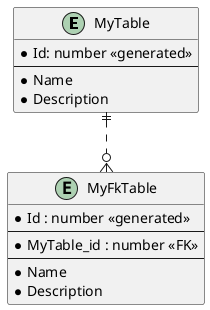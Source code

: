 @startuml

skinparam linetype ortho

entity "MyTable" as e01 {
  * Id: number <<generated>>
  --
  * Name
  * Description
}


entity "MyFkTable" as e02 {
   *Id : number <<generated>>
  --
  *MyTable_id : number <<FK>>
  --
  * Name
  * Description
}

e01 ||..o{ e02

@enduml